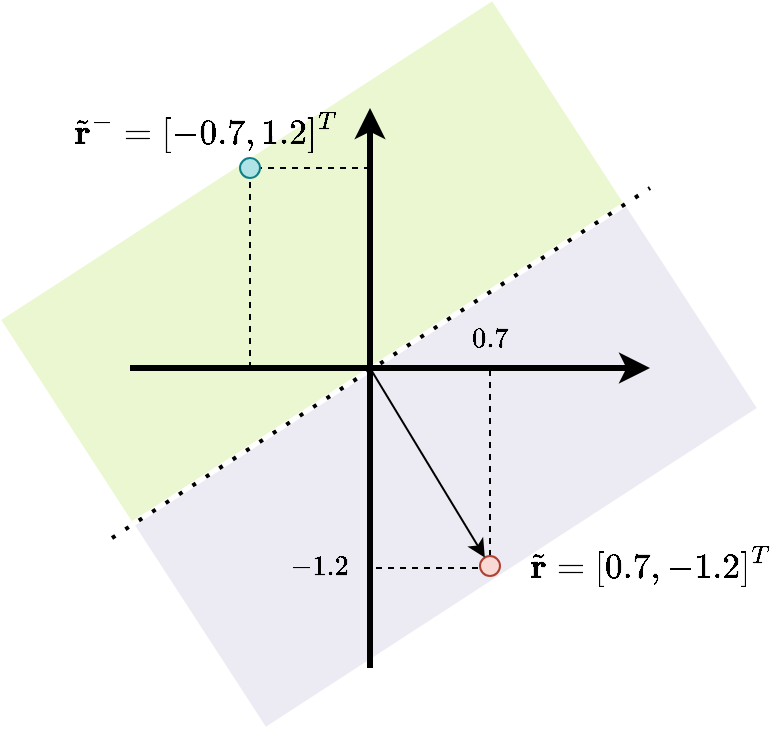 <mxfile version="26.0.16">
  <diagram name="Page-1" id="bSVfVOIN05Wjje3fzcJq">
    <mxGraphModel dx="588" dy="239" grid="1" gridSize="10" guides="1" tooltips="1" connect="1" arrows="1" fold="1" page="1" pageScale="1" pageWidth="850" pageHeight="1100" math="1" shadow="0">
      <root>
        <mxCell id="0" />
        <mxCell id="1" parent="0" />
        <mxCell id="wXYuB6-1cLsU_kx4qp1B-17" value="" style="rounded=0;whiteSpace=wrap;html=1;rotation=57;strokeColor=none;fillColor=#cdeb8b;opacity=40;" vertex="1" parent="1">
          <mxGeometry x="251.05" y="40.3" width="119.95" height="292.7" as="geometry" />
        </mxCell>
        <mxCell id="wXYuB6-1cLsU_kx4qp1B-16" value="" style="rounded=0;whiteSpace=wrap;html=1;rotation=57;strokeColor=none;fillColor=#d0cee2;opacity=40;" vertex="1" parent="1">
          <mxGeometry x="318" y="143" width="119.95" height="292.7" as="geometry" />
        </mxCell>
        <mxCell id="wXYuB6-1cLsU_kx4qp1B-1" value="" style="endArrow=classic;html=1;rounded=0;strokeWidth=3;" edge="1" parent="1">
          <mxGeometry width="50" height="50" relative="1" as="geometry">
            <mxPoint x="340" y="390" as="sourcePoint" />
            <mxPoint x="340" y="110" as="targetPoint" />
          </mxGeometry>
        </mxCell>
        <mxCell id="wXYuB6-1cLsU_kx4qp1B-2" value="" style="endArrow=classic;html=1;rounded=0;strokeWidth=3;" edge="1" parent="1">
          <mxGeometry width="50" height="50" relative="1" as="geometry">
            <mxPoint x="220" y="240" as="sourcePoint" />
            <mxPoint x="480" y="240" as="targetPoint" />
          </mxGeometry>
        </mxCell>
        <mxCell id="wXYuB6-1cLsU_kx4qp1B-3" value="" style="endArrow=none;dashed=1;html=1;rounded=0;" edge="1" parent="1">
          <mxGeometry width="50" height="50" relative="1" as="geometry">
            <mxPoint x="400" y="340" as="sourcePoint" />
            <mxPoint x="400" y="240" as="targetPoint" />
          </mxGeometry>
        </mxCell>
        <mxCell id="wXYuB6-1cLsU_kx4qp1B-4" value="&lt;font style=&quot;font-size: 15px;&quot;&gt;$$\tilde{\mathbf{r}} = [0.7, -1.2]^T$$&lt;/font&gt;" style="text;html=1;align=center;verticalAlign=middle;whiteSpace=wrap;rounded=0;" vertex="1" parent="1">
          <mxGeometry x="450" y="324" width="60" height="30" as="geometry" />
        </mxCell>
        <mxCell id="wXYuB6-1cLsU_kx4qp1B-5" value="" style="endArrow=none;dashed=1;html=1;rounded=0;" edge="1" parent="1">
          <mxGeometry width="50" height="50" relative="1" as="geometry">
            <mxPoint x="400" y="340" as="sourcePoint" />
            <mxPoint x="340" y="340" as="targetPoint" />
          </mxGeometry>
        </mxCell>
        <mxCell id="wXYuB6-1cLsU_kx4qp1B-6" value="" style="ellipse;whiteSpace=wrap;html=1;aspect=fixed;fillColor=#fad9d5;strokeColor=#ae4132;" vertex="1" parent="1">
          <mxGeometry x="395" y="334" width="10" height="10" as="geometry" />
        </mxCell>
        <mxCell id="wXYuB6-1cLsU_kx4qp1B-8" value="$$0.7$$" style="text;html=1;align=center;verticalAlign=middle;whiteSpace=wrap;rounded=0;" vertex="1" parent="1">
          <mxGeometry x="370" y="210" width="60" height="30" as="geometry" />
        </mxCell>
        <mxCell id="wXYuB6-1cLsU_kx4qp1B-9" value="$$-1.2$$" style="text;html=1;align=center;verticalAlign=middle;whiteSpace=wrap;rounded=0;" vertex="1" parent="1">
          <mxGeometry x="285" y="324" width="60" height="30" as="geometry" />
        </mxCell>
        <mxCell id="wXYuB6-1cLsU_kx4qp1B-11" value="" style="endArrow=none;dashed=1;html=1;rounded=0;" edge="1" parent="1">
          <mxGeometry width="50" height="50" relative="1" as="geometry">
            <mxPoint x="280" y="240" as="sourcePoint" />
            <mxPoint x="280" y="140" as="targetPoint" />
          </mxGeometry>
        </mxCell>
        <mxCell id="wXYuB6-1cLsU_kx4qp1B-12" value="" style="endArrow=none;dashed=1;html=1;rounded=0;" edge="1" parent="1">
          <mxGeometry width="50" height="50" relative="1" as="geometry">
            <mxPoint x="340" y="140" as="sourcePoint" />
            <mxPoint x="280" y="140" as="targetPoint" />
          </mxGeometry>
        </mxCell>
        <mxCell id="wXYuB6-1cLsU_kx4qp1B-14" value="" style="endArrow=none;dashed=1;html=1;dashPattern=1 3;strokeWidth=2;rounded=0;" edge="1" parent="1">
          <mxGeometry width="50" height="50" relative="1" as="geometry">
            <mxPoint x="211" y="325" as="sourcePoint" />
            <mxPoint x="480" y="150" as="targetPoint" />
          </mxGeometry>
        </mxCell>
        <mxCell id="wXYuB6-1cLsU_kx4qp1B-10" value="" style="ellipse;whiteSpace=wrap;html=1;aspect=fixed;fillColor=#b0e3e6;strokeColor=#0e8088;fillStyle=auto;" vertex="1" parent="1">
          <mxGeometry x="275" y="135" width="10" height="10" as="geometry" />
        </mxCell>
        <mxCell id="wXYuB6-1cLsU_kx4qp1B-19" value="&lt;span style=&quot;caret-color: rgb(0, 0, 0); color: rgb(0, 0, 0); font-family: Helvetica; font-size: 15px; font-style: normal; font-variant-caps: normal; font-weight: 400; letter-spacing: normal; text-align: center; text-indent: 0px; text-transform: none; white-space: normal; word-spacing: 0px; -webkit-text-stroke-width: 0px; background-color: rgb(251, 251, 251); text-decoration: none; float: none; display: inline !important;&quot;&gt;$$\tilde{\mathbf{r}}^{-} = [-0.7, 1.2]^T$$&lt;/span&gt;" style="text;whiteSpace=wrap;html=1;" vertex="1" parent="1">
          <mxGeometry x="190" y="90" width="270" height="40" as="geometry" />
        </mxCell>
        <mxCell id="wXYuB6-1cLsU_kx4qp1B-20" value="" style="endArrow=classic;html=1;rounded=0;" edge="1" parent="1" target="wXYuB6-1cLsU_kx4qp1B-6">
          <mxGeometry width="50" height="50" relative="1" as="geometry">
            <mxPoint x="340" y="240" as="sourcePoint" />
            <mxPoint x="160" y="274" as="targetPoint" />
          </mxGeometry>
        </mxCell>
      </root>
    </mxGraphModel>
  </diagram>
</mxfile>
